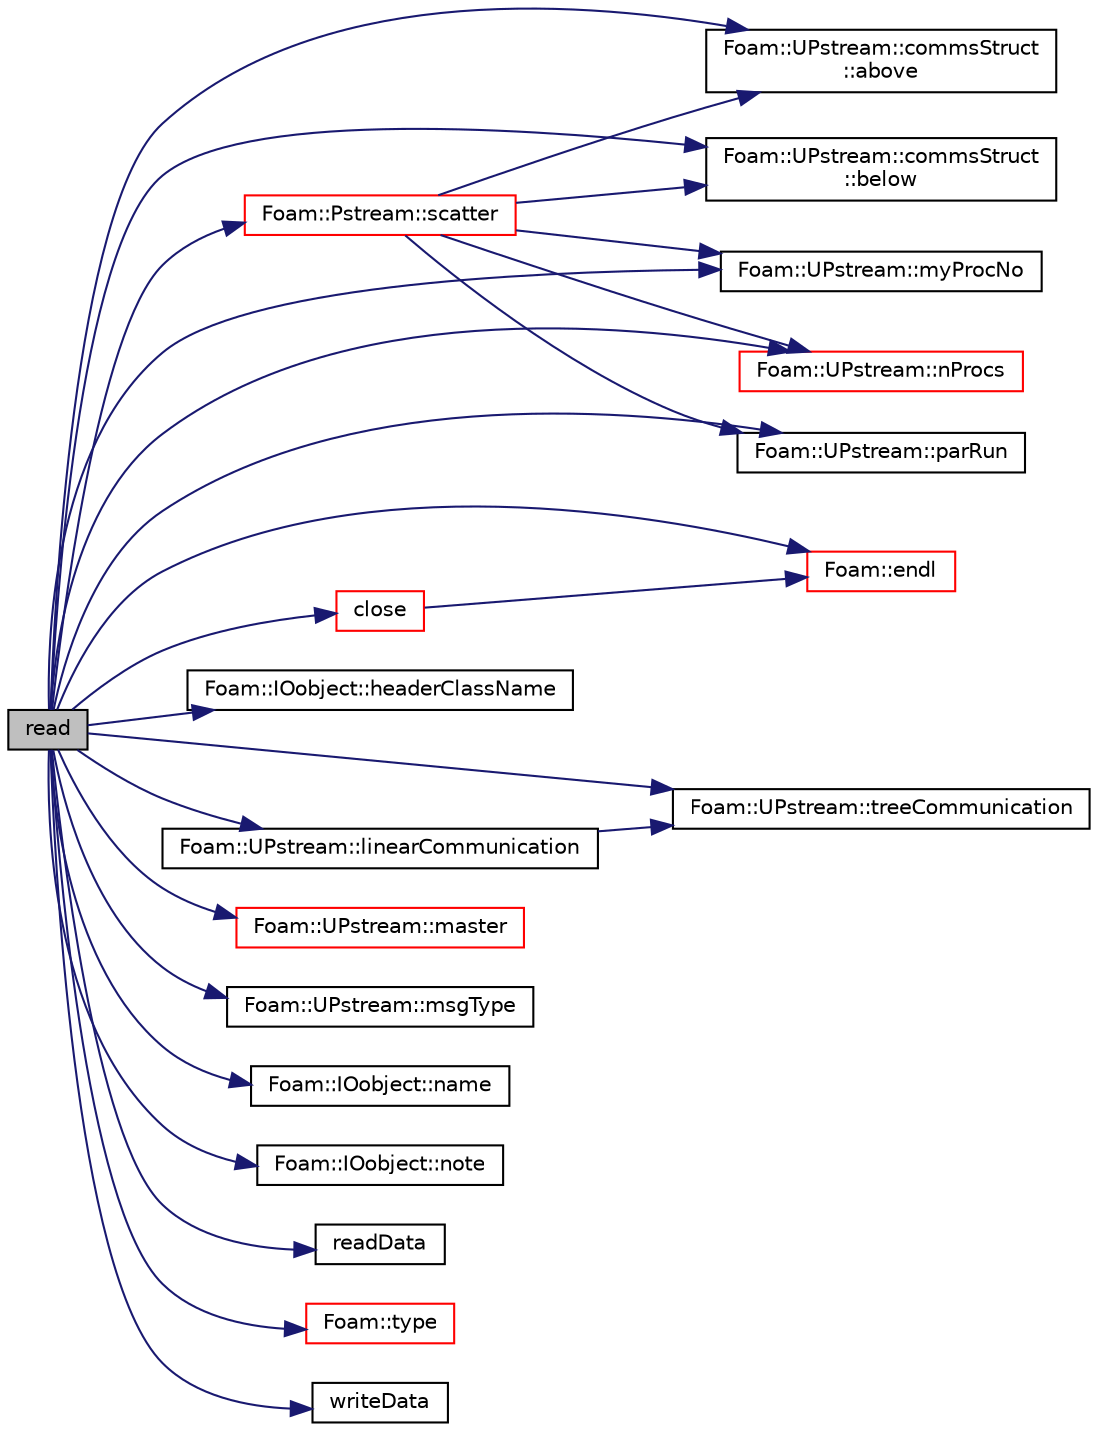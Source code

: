 digraph "read"
{
  bgcolor="transparent";
  edge [fontname="Helvetica",fontsize="10",labelfontname="Helvetica",labelfontsize="10"];
  node [fontname="Helvetica",fontsize="10",shape=record];
  rankdir="LR";
  Node7576 [label="read",height=0.2,width=0.4,color="black", fillcolor="grey75", style="filled", fontcolor="black"];
  Node7576 -> Node7577 [color="midnightblue",fontsize="10",style="solid",fontname="Helvetica"];
  Node7577 [label="Foam::UPstream::commsStruct\l::above",height=0.2,width=0.4,color="black",URL="$a27381.html#a553c64427f0c4f6000d961214723c14f"];
  Node7576 -> Node7578 [color="midnightblue",fontsize="10",style="solid",fontname="Helvetica"];
  Node7578 [label="Foam::UPstream::commsStruct\l::below",height=0.2,width=0.4,color="black",URL="$a27381.html#afd4ae114527b9c925ffff2c2fe1341dd"];
  Node7576 -> Node7579 [color="midnightblue",fontsize="10",style="solid",fontname="Helvetica"];
  Node7579 [label="close",height=0.2,width=0.4,color="red",URL="$a27441.html#a5ae591df94fc66ccb85cbb6565368bca",tooltip="Close Istream. "];
  Node7579 -> Node7580 [color="midnightblue",fontsize="10",style="solid",fontname="Helvetica"];
  Node7580 [label="Foam::endl",height=0.2,width=0.4,color="red",URL="$a21851.html#a2db8fe02a0d3909e9351bb4275b23ce4",tooltip="Add newline and flush stream. "];
  Node7576 -> Node7580 [color="midnightblue",fontsize="10",style="solid",fontname="Helvetica"];
  Node7576 -> Node7595 [color="midnightblue",fontsize="10",style="solid",fontname="Helvetica"];
  Node7595 [label="Foam::IOobject::headerClassName",height=0.2,width=0.4,color="black",URL="$a27249.html#a9d4a861ecf42f443967c78742f73c362",tooltip="Return name of the class name read from header. "];
  Node7576 -> Node7596 [color="midnightblue",fontsize="10",style="solid",fontname="Helvetica"];
  Node7596 [label="Foam::UPstream::linearCommunication",height=0.2,width=0.4,color="black",URL="$a27377.html#af7ec282f2581c26d06e2375a17174591",tooltip="Communication schedule for linear all-to-master (proc 0) "];
  Node7596 -> Node7597 [color="midnightblue",fontsize="10",style="solid",fontname="Helvetica"];
  Node7597 [label="Foam::UPstream::treeCommunication",height=0.2,width=0.4,color="black",URL="$a27377.html#afaa38d3b4ac099268cc3081da637d147",tooltip="Communication schedule for tree all-to-master (proc 0) "];
  Node7576 -> Node7598 [color="midnightblue",fontsize="10",style="solid",fontname="Helvetica"];
  Node7598 [label="Foam::UPstream::master",height=0.2,width=0.4,color="red",URL="$a27377.html#a36af549940a0aae3733774649594489f",tooltip="Am I the master process. "];
  Node7576 -> Node7600 [color="midnightblue",fontsize="10",style="solid",fontname="Helvetica"];
  Node7600 [label="Foam::UPstream::msgType",height=0.2,width=0.4,color="black",URL="$a27377.html#ae5b8fe6652f6320aa6c7f5c44b6f01b7",tooltip="Message tag of standard messages. "];
  Node7576 -> Node7601 [color="midnightblue",fontsize="10",style="solid",fontname="Helvetica"];
  Node7601 [label="Foam::UPstream::myProcNo",height=0.2,width=0.4,color="black",URL="$a27377.html#afc74d89573de32a3032c916f8cdd1733",tooltip="Number of this process (starting from masterNo() = 0) "];
  Node7576 -> Node7602 [color="midnightblue",fontsize="10",style="solid",fontname="Helvetica"];
  Node7602 [label="Foam::IOobject::name",height=0.2,width=0.4,color="black",URL="$a27249.html#acc80e00a8ac919288fb55bd14cc88bf6",tooltip="Return name. "];
  Node7576 -> Node7603 [color="midnightblue",fontsize="10",style="solid",fontname="Helvetica"];
  Node7603 [label="Foam::IOobject::note",height=0.2,width=0.4,color="black",URL="$a27249.html#a6f42a51d969cbb5ab649cc46e99bd52c",tooltip="Return non-constant access to the optional note. "];
  Node7576 -> Node7604 [color="midnightblue",fontsize="10",style="solid",fontname="Helvetica"];
  Node7604 [label="Foam::UPstream::nProcs",height=0.2,width=0.4,color="red",URL="$a27377.html#aada0e04d8127eda8ee95be0772754a4f",tooltip="Number of processes in parallel run. "];
  Node7576 -> Node7606 [color="midnightblue",fontsize="10",style="solid",fontname="Helvetica"];
  Node7606 [label="Foam::UPstream::parRun",height=0.2,width=0.4,color="black",URL="$a27377.html#adbb27f04b5705440fb8b09f278059011",tooltip="Is this a parallel run? "];
  Node7576 -> Node7607 [color="midnightblue",fontsize="10",style="solid",fontname="Helvetica"];
  Node7607 [label="readData",height=0.2,width=0.4,color="black",URL="$a27441.html#ac3b3d77e7369ae2785973778644137c5",tooltip="Virtual readData function. "];
  Node7576 -> Node7608 [color="midnightblue",fontsize="10",style="solid",fontname="Helvetica"];
  Node7608 [label="Foam::Pstream::scatter",height=0.2,width=0.4,color="red",URL="$a27357.html#a00bc7d5a0b660cfa53523561af48def2",tooltip="Scatter data. Distribute without modification. Reverse of gather. "];
  Node7608 -> Node7577 [color="midnightblue",fontsize="10",style="solid",fontname="Helvetica"];
  Node7608 -> Node7578 [color="midnightblue",fontsize="10",style="solid",fontname="Helvetica"];
  Node7608 -> Node7601 [color="midnightblue",fontsize="10",style="solid",fontname="Helvetica"];
  Node7608 -> Node7604 [color="midnightblue",fontsize="10",style="solid",fontname="Helvetica"];
  Node7608 -> Node7606 [color="midnightblue",fontsize="10",style="solid",fontname="Helvetica"];
  Node7576 -> Node7597 [color="midnightblue",fontsize="10",style="solid",fontname="Helvetica"];
  Node7576 -> Node7616 [color="midnightblue",fontsize="10",style="solid",fontname="Helvetica"];
  Node7616 [label="Foam::type",height=0.2,width=0.4,color="red",URL="$a21851.html#aec48583af672626378f501eb9fc32cd1",tooltip="Return the file type: DIRECTORY or FILE. "];
  Node7576 -> Node7617 [color="midnightblue",fontsize="10",style="solid",fontname="Helvetica"];
  Node7617 [label="writeData",height=0.2,width=0.4,color="black",URL="$a27441.html#a462dfbf42c35609f4b6256058a30cac4",tooltip="Pure virtual writaData function. "];
}

